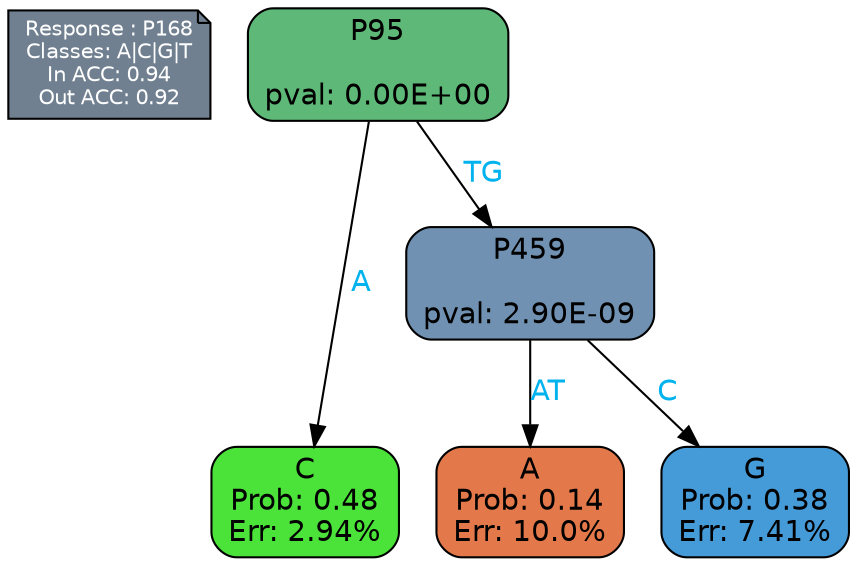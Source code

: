 digraph Tree {
node [shape=box, style="filled, rounded", color="black", fontname=helvetica] ;
graph [ranksep=equally, splines=polylines, bgcolor=transparent, dpi=600] ;
edge [fontname=helvetica] ;
LEGEND [label="Response : P168
Classes: A|C|G|T
In ACC: 0.94
Out ACC: 0.92
",shape=note,align=left,style=filled,fillcolor="slategray",fontcolor="white",fontsize=10];1 [label="P95

pval: 0.00E+00", fillcolor="#5eb877"] ;
2 [label="C
Prob: 0.48
Err: 2.94%", fillcolor="#4be239"] ;
3 [label="P459

pval: 2.90E-09", fillcolor="#7091b1"] ;
4 [label="A
Prob: 0.14
Err: 10.0%", fillcolor="#e3794a"] ;
5 [label="G
Prob: 0.38
Err: 7.41%", fillcolor="#459ad8"] ;
1 -> 2 [label="A",fontcolor=deepskyblue2] ;
1 -> 3 [label="TG",fontcolor=deepskyblue2] ;
3 -> 4 [label="AT",fontcolor=deepskyblue2] ;
3 -> 5 [label="C",fontcolor=deepskyblue2] ;
{rank = same; 2;4;5;}{rank = same; LEGEND;1;}}